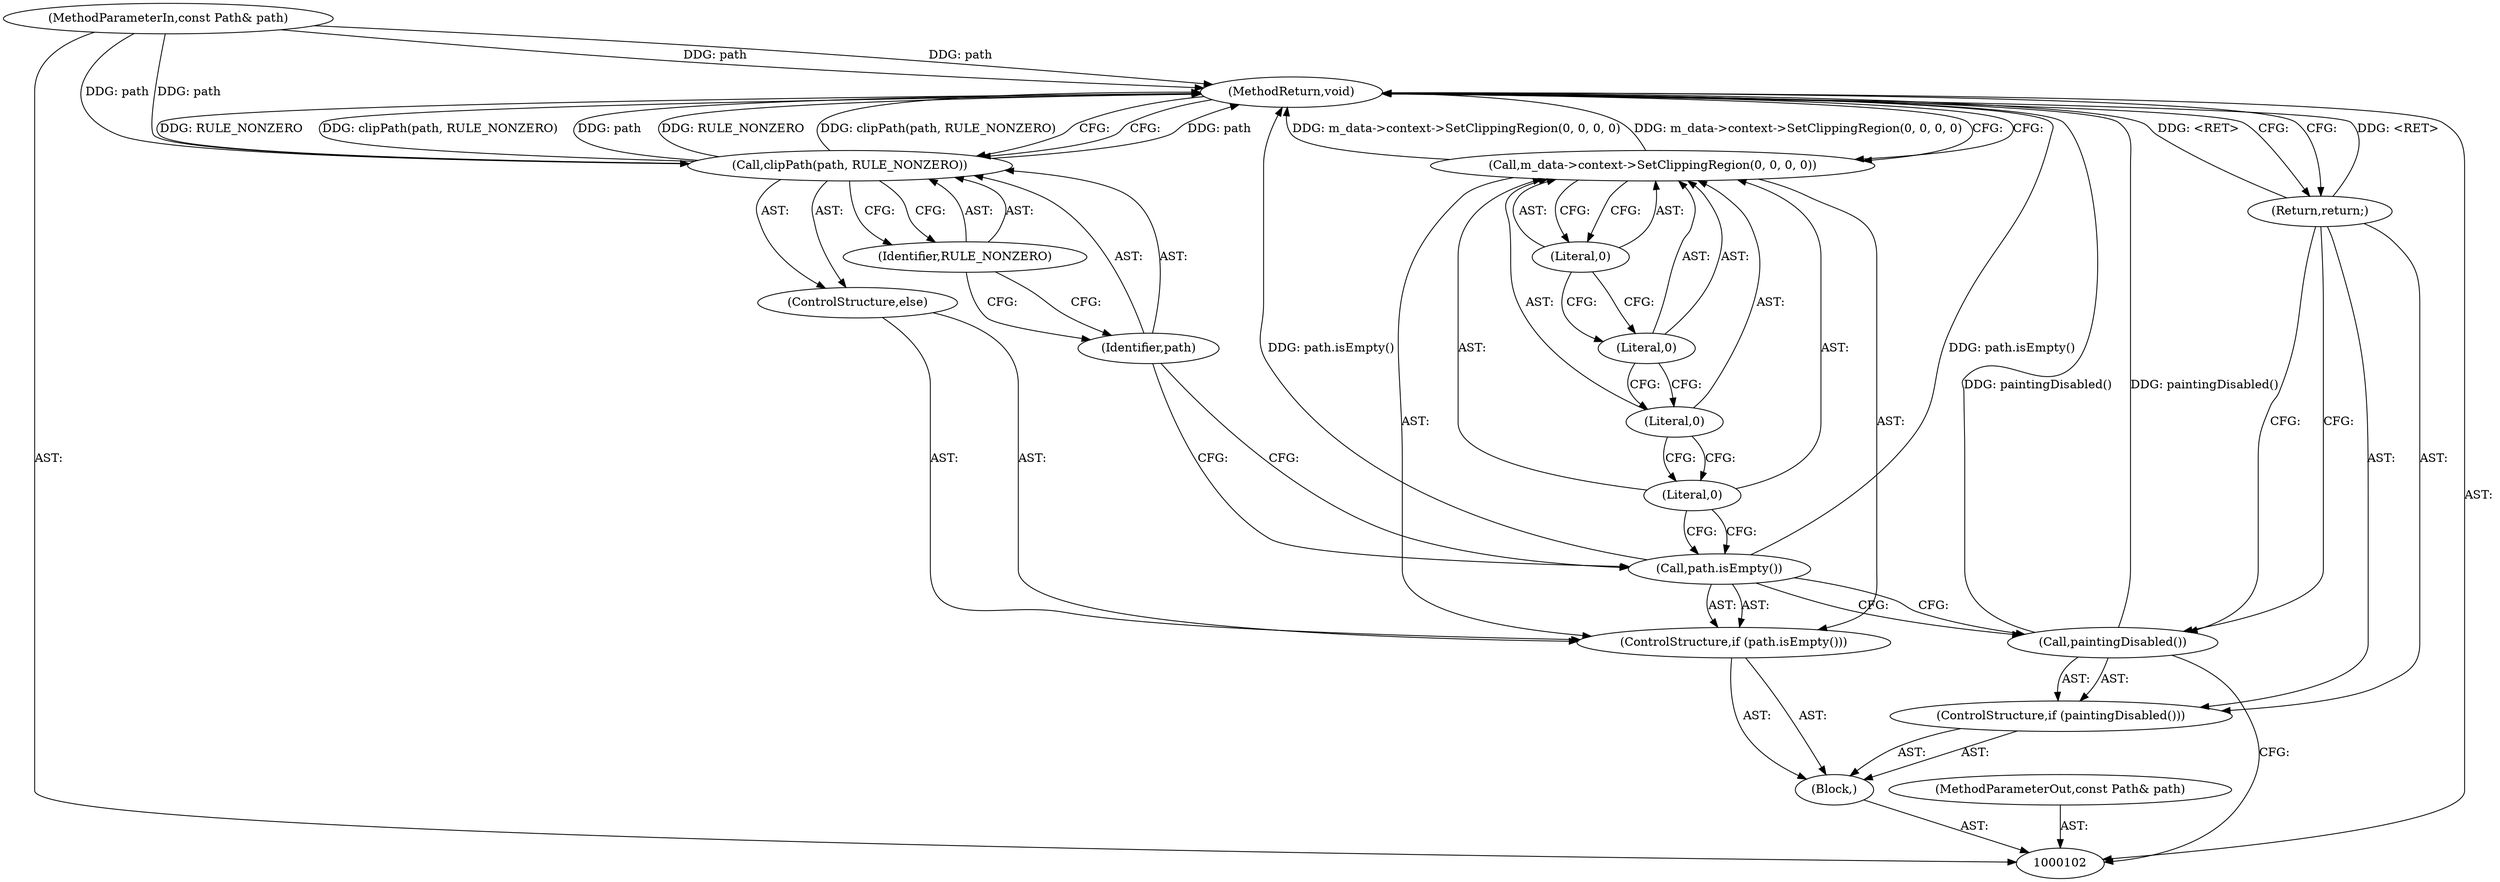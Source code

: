 digraph "0_Chrome_adb3498ca0b69561d8c6b60bab641de4b0e37dbf_0" {
"1000119" [label="(MethodReturn,void)"];
"1000103" [label="(MethodParameterIn,const Path& path)"];
"1000143" [label="(MethodParameterOut,const Path& path)"];
"1000115" [label="(ControlStructure,else)"];
"1000117" [label="(Identifier,path)"];
"1000118" [label="(Identifier,RULE_NONZERO)"];
"1000116" [label="(Call,clipPath(path, RULE_NONZERO))"];
"1000104" [label="(Block,)"];
"1000105" [label="(ControlStructure,if (paintingDisabled()))"];
"1000106" [label="(Call,paintingDisabled())"];
"1000107" [label="(Return,return;)"];
"1000108" [label="(ControlStructure,if (path.isEmpty()))"];
"1000109" [label="(Call,path.isEmpty())"];
"1000111" [label="(Literal,0)"];
"1000112" [label="(Literal,0)"];
"1000113" [label="(Literal,0)"];
"1000114" [label="(Literal,0)"];
"1000110" [label="(Call,m_data->context->SetClippingRegion(0, 0, 0, 0))"];
"1000119" -> "1000102"  [label="AST: "];
"1000119" -> "1000107"  [label="CFG: "];
"1000119" -> "1000110"  [label="CFG: "];
"1000119" -> "1000116"  [label="CFG: "];
"1000116" -> "1000119"  [label="DDG: path"];
"1000116" -> "1000119"  [label="DDG: RULE_NONZERO"];
"1000116" -> "1000119"  [label="DDG: clipPath(path, RULE_NONZERO)"];
"1000103" -> "1000119"  [label="DDG: path"];
"1000110" -> "1000119"  [label="DDG: m_data->context->SetClippingRegion(0, 0, 0, 0)"];
"1000106" -> "1000119"  [label="DDG: paintingDisabled()"];
"1000109" -> "1000119"  [label="DDG: path.isEmpty()"];
"1000107" -> "1000119"  [label="DDG: <RET>"];
"1000103" -> "1000102"  [label="AST: "];
"1000103" -> "1000119"  [label="DDG: path"];
"1000103" -> "1000116"  [label="DDG: path"];
"1000143" -> "1000102"  [label="AST: "];
"1000115" -> "1000108"  [label="AST: "];
"1000116" -> "1000115"  [label="AST: "];
"1000117" -> "1000116"  [label="AST: "];
"1000117" -> "1000109"  [label="CFG: "];
"1000118" -> "1000117"  [label="CFG: "];
"1000118" -> "1000116"  [label="AST: "];
"1000118" -> "1000117"  [label="CFG: "];
"1000116" -> "1000118"  [label="CFG: "];
"1000116" -> "1000115"  [label="AST: "];
"1000116" -> "1000118"  [label="CFG: "];
"1000117" -> "1000116"  [label="AST: "];
"1000118" -> "1000116"  [label="AST: "];
"1000119" -> "1000116"  [label="CFG: "];
"1000116" -> "1000119"  [label="DDG: path"];
"1000116" -> "1000119"  [label="DDG: RULE_NONZERO"];
"1000116" -> "1000119"  [label="DDG: clipPath(path, RULE_NONZERO)"];
"1000103" -> "1000116"  [label="DDG: path"];
"1000104" -> "1000102"  [label="AST: "];
"1000105" -> "1000104"  [label="AST: "];
"1000108" -> "1000104"  [label="AST: "];
"1000105" -> "1000104"  [label="AST: "];
"1000106" -> "1000105"  [label="AST: "];
"1000107" -> "1000105"  [label="AST: "];
"1000106" -> "1000105"  [label="AST: "];
"1000106" -> "1000102"  [label="CFG: "];
"1000107" -> "1000106"  [label="CFG: "];
"1000109" -> "1000106"  [label="CFG: "];
"1000106" -> "1000119"  [label="DDG: paintingDisabled()"];
"1000107" -> "1000105"  [label="AST: "];
"1000107" -> "1000106"  [label="CFG: "];
"1000119" -> "1000107"  [label="CFG: "];
"1000107" -> "1000119"  [label="DDG: <RET>"];
"1000108" -> "1000104"  [label="AST: "];
"1000109" -> "1000108"  [label="AST: "];
"1000110" -> "1000108"  [label="AST: "];
"1000115" -> "1000108"  [label="AST: "];
"1000109" -> "1000108"  [label="AST: "];
"1000109" -> "1000106"  [label="CFG: "];
"1000111" -> "1000109"  [label="CFG: "];
"1000117" -> "1000109"  [label="CFG: "];
"1000109" -> "1000119"  [label="DDG: path.isEmpty()"];
"1000111" -> "1000110"  [label="AST: "];
"1000111" -> "1000109"  [label="CFG: "];
"1000112" -> "1000111"  [label="CFG: "];
"1000112" -> "1000110"  [label="AST: "];
"1000112" -> "1000111"  [label="CFG: "];
"1000113" -> "1000112"  [label="CFG: "];
"1000113" -> "1000110"  [label="AST: "];
"1000113" -> "1000112"  [label="CFG: "];
"1000114" -> "1000113"  [label="CFG: "];
"1000114" -> "1000110"  [label="AST: "];
"1000114" -> "1000113"  [label="CFG: "];
"1000110" -> "1000114"  [label="CFG: "];
"1000110" -> "1000108"  [label="AST: "];
"1000110" -> "1000114"  [label="CFG: "];
"1000111" -> "1000110"  [label="AST: "];
"1000112" -> "1000110"  [label="AST: "];
"1000113" -> "1000110"  [label="AST: "];
"1000114" -> "1000110"  [label="AST: "];
"1000119" -> "1000110"  [label="CFG: "];
"1000110" -> "1000119"  [label="DDG: m_data->context->SetClippingRegion(0, 0, 0, 0)"];
}
